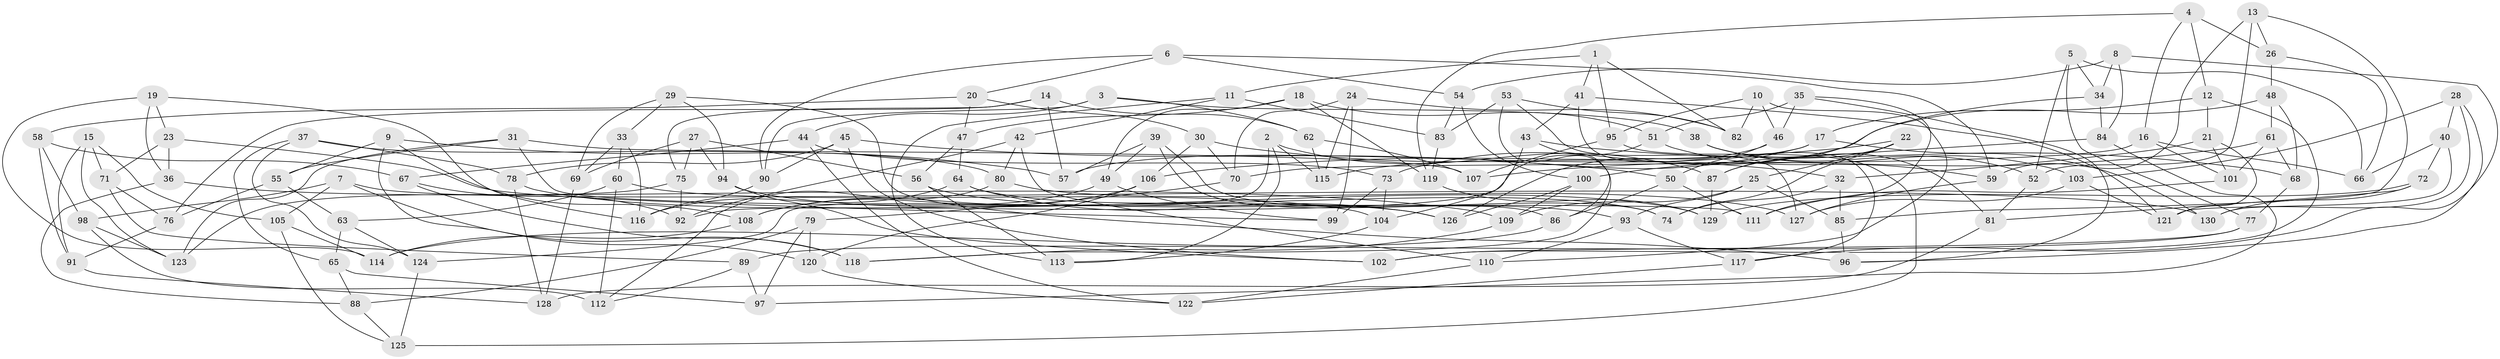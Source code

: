 // Generated by graph-tools (version 1.1) at 2025/16/03/09/25 04:16:30]
// undirected, 130 vertices, 260 edges
graph export_dot {
graph [start="1"]
  node [color=gray90,style=filled];
  1;
  2;
  3;
  4;
  5;
  6;
  7;
  8;
  9;
  10;
  11;
  12;
  13;
  14;
  15;
  16;
  17;
  18;
  19;
  20;
  21;
  22;
  23;
  24;
  25;
  26;
  27;
  28;
  29;
  30;
  31;
  32;
  33;
  34;
  35;
  36;
  37;
  38;
  39;
  40;
  41;
  42;
  43;
  44;
  45;
  46;
  47;
  48;
  49;
  50;
  51;
  52;
  53;
  54;
  55;
  56;
  57;
  58;
  59;
  60;
  61;
  62;
  63;
  64;
  65;
  66;
  67;
  68;
  69;
  70;
  71;
  72;
  73;
  74;
  75;
  76;
  77;
  78;
  79;
  80;
  81;
  82;
  83;
  84;
  85;
  86;
  87;
  88;
  89;
  90;
  91;
  92;
  93;
  94;
  95;
  96;
  97;
  98;
  99;
  100;
  101;
  102;
  103;
  104;
  105;
  106;
  107;
  108;
  109;
  110;
  111;
  112;
  113;
  114;
  115;
  116;
  117;
  118;
  119;
  120;
  121;
  122;
  123;
  124;
  125;
  126;
  127;
  128;
  129;
  130;
  1 -- 95;
  1 -- 82;
  1 -- 41;
  1 -- 11;
  2 -- 115;
  2 -- 113;
  2 -- 87;
  2 -- 124;
  3 -- 38;
  3 -- 44;
  3 -- 62;
  3 -- 90;
  4 -- 16;
  4 -- 119;
  4 -- 12;
  4 -- 26;
  5 -- 77;
  5 -- 66;
  5 -- 52;
  5 -- 34;
  6 -- 59;
  6 -- 54;
  6 -- 20;
  6 -- 90;
  7 -- 118;
  7 -- 130;
  7 -- 105;
  7 -- 98;
  8 -- 54;
  8 -- 117;
  8 -- 34;
  8 -- 84;
  9 -- 55;
  9 -- 120;
  9 -- 57;
  9 -- 108;
  10 -- 95;
  10 -- 82;
  10 -- 110;
  10 -- 46;
  11 -- 113;
  11 -- 42;
  11 -- 83;
  12 -- 102;
  12 -- 21;
  12 -- 17;
  13 -- 52;
  13 -- 59;
  13 -- 26;
  13 -- 85;
  14 -- 76;
  14 -- 57;
  14 -- 62;
  14 -- 75;
  15 -- 91;
  15 -- 71;
  15 -- 123;
  15 -- 105;
  16 -- 66;
  16 -- 70;
  16 -- 101;
  17 -- 130;
  17 -- 57;
  17 -- 115;
  18 -- 49;
  18 -- 51;
  18 -- 47;
  18 -- 119;
  19 -- 36;
  19 -- 23;
  19 -- 116;
  19 -- 114;
  20 -- 47;
  20 -- 30;
  20 -- 58;
  21 -- 121;
  21 -- 32;
  21 -- 101;
  22 -- 74;
  22 -- 106;
  22 -- 25;
  22 -- 87;
  23 -- 99;
  23 -- 36;
  23 -- 71;
  24 -- 70;
  24 -- 115;
  24 -- 99;
  24 -- 82;
  25 -- 93;
  25 -- 85;
  25 -- 109;
  26 -- 48;
  26 -- 66;
  27 -- 75;
  27 -- 56;
  27 -- 94;
  27 -- 69;
  28 -- 96;
  28 -- 130;
  28 -- 103;
  28 -- 40;
  29 -- 96;
  29 -- 94;
  29 -- 69;
  29 -- 33;
  30 -- 32;
  30 -- 70;
  30 -- 106;
  31 -- 111;
  31 -- 123;
  31 -- 55;
  31 -- 107;
  32 -- 74;
  32 -- 85;
  33 -- 116;
  33 -- 69;
  33 -- 60;
  34 -- 84;
  34 -- 87;
  35 -- 111;
  35 -- 96;
  35 -- 51;
  35 -- 46;
  36 -- 88;
  36 -- 109;
  37 -- 124;
  37 -- 78;
  37 -- 80;
  37 -- 65;
  38 -- 103;
  38 -- 52;
  38 -- 81;
  39 -- 74;
  39 -- 57;
  39 -- 86;
  39 -- 49;
  40 -- 72;
  40 -- 66;
  40 -- 121;
  41 -- 43;
  41 -- 117;
  41 -- 121;
  42 -- 110;
  42 -- 92;
  42 -- 80;
  43 -- 86;
  43 -- 68;
  43 -- 104;
  44 -- 67;
  44 -- 122;
  44 -- 73;
  45 -- 50;
  45 -- 102;
  45 -- 90;
  45 -- 78;
  46 -- 50;
  46 -- 126;
  47 -- 56;
  47 -- 64;
  48 -- 73;
  48 -- 61;
  48 -- 68;
  49 -- 99;
  49 -- 108;
  50 -- 111;
  50 -- 86;
  51 -- 92;
  51 -- 59;
  52 -- 81;
  53 -- 83;
  53 -- 82;
  53 -- 118;
  53 -- 127;
  54 -- 83;
  54 -- 100;
  55 -- 76;
  55 -- 63;
  56 -- 113;
  56 -- 93;
  58 -- 67;
  58 -- 98;
  58 -- 91;
  59 -- 127;
  60 -- 104;
  60 -- 112;
  60 -- 63;
  61 -- 107;
  61 -- 101;
  61 -- 68;
  62 -- 107;
  62 -- 115;
  63 -- 65;
  63 -- 124;
  64 -- 116;
  64 -- 126;
  64 -- 74;
  65 -- 97;
  65 -- 88;
  67 -- 92;
  67 -- 118;
  68 -- 77;
  69 -- 128;
  70 -- 79;
  71 -- 76;
  71 -- 89;
  72 -- 129;
  72 -- 81;
  72 -- 130;
  73 -- 99;
  73 -- 104;
  75 -- 92;
  75 -- 123;
  76 -- 91;
  77 -- 89;
  77 -- 102;
  78 -- 126;
  78 -- 128;
  79 -- 97;
  79 -- 120;
  79 -- 88;
  80 -- 127;
  80 -- 112;
  81 -- 128;
  83 -- 119;
  84 -- 97;
  84 -- 100;
  85 -- 96;
  86 -- 114;
  87 -- 129;
  88 -- 125;
  89 -- 112;
  89 -- 97;
  90 -- 116;
  91 -- 128;
  93 -- 110;
  93 -- 117;
  94 -- 102;
  94 -- 129;
  95 -- 107;
  95 -- 125;
  98 -- 112;
  98 -- 123;
  100 -- 109;
  100 -- 126;
  101 -- 111;
  103 -- 127;
  103 -- 121;
  104 -- 113;
  105 -- 114;
  105 -- 125;
  106 -- 108;
  106 -- 120;
  108 -- 114;
  109 -- 118;
  110 -- 122;
  117 -- 122;
  119 -- 129;
  120 -- 122;
  124 -- 125;
}
